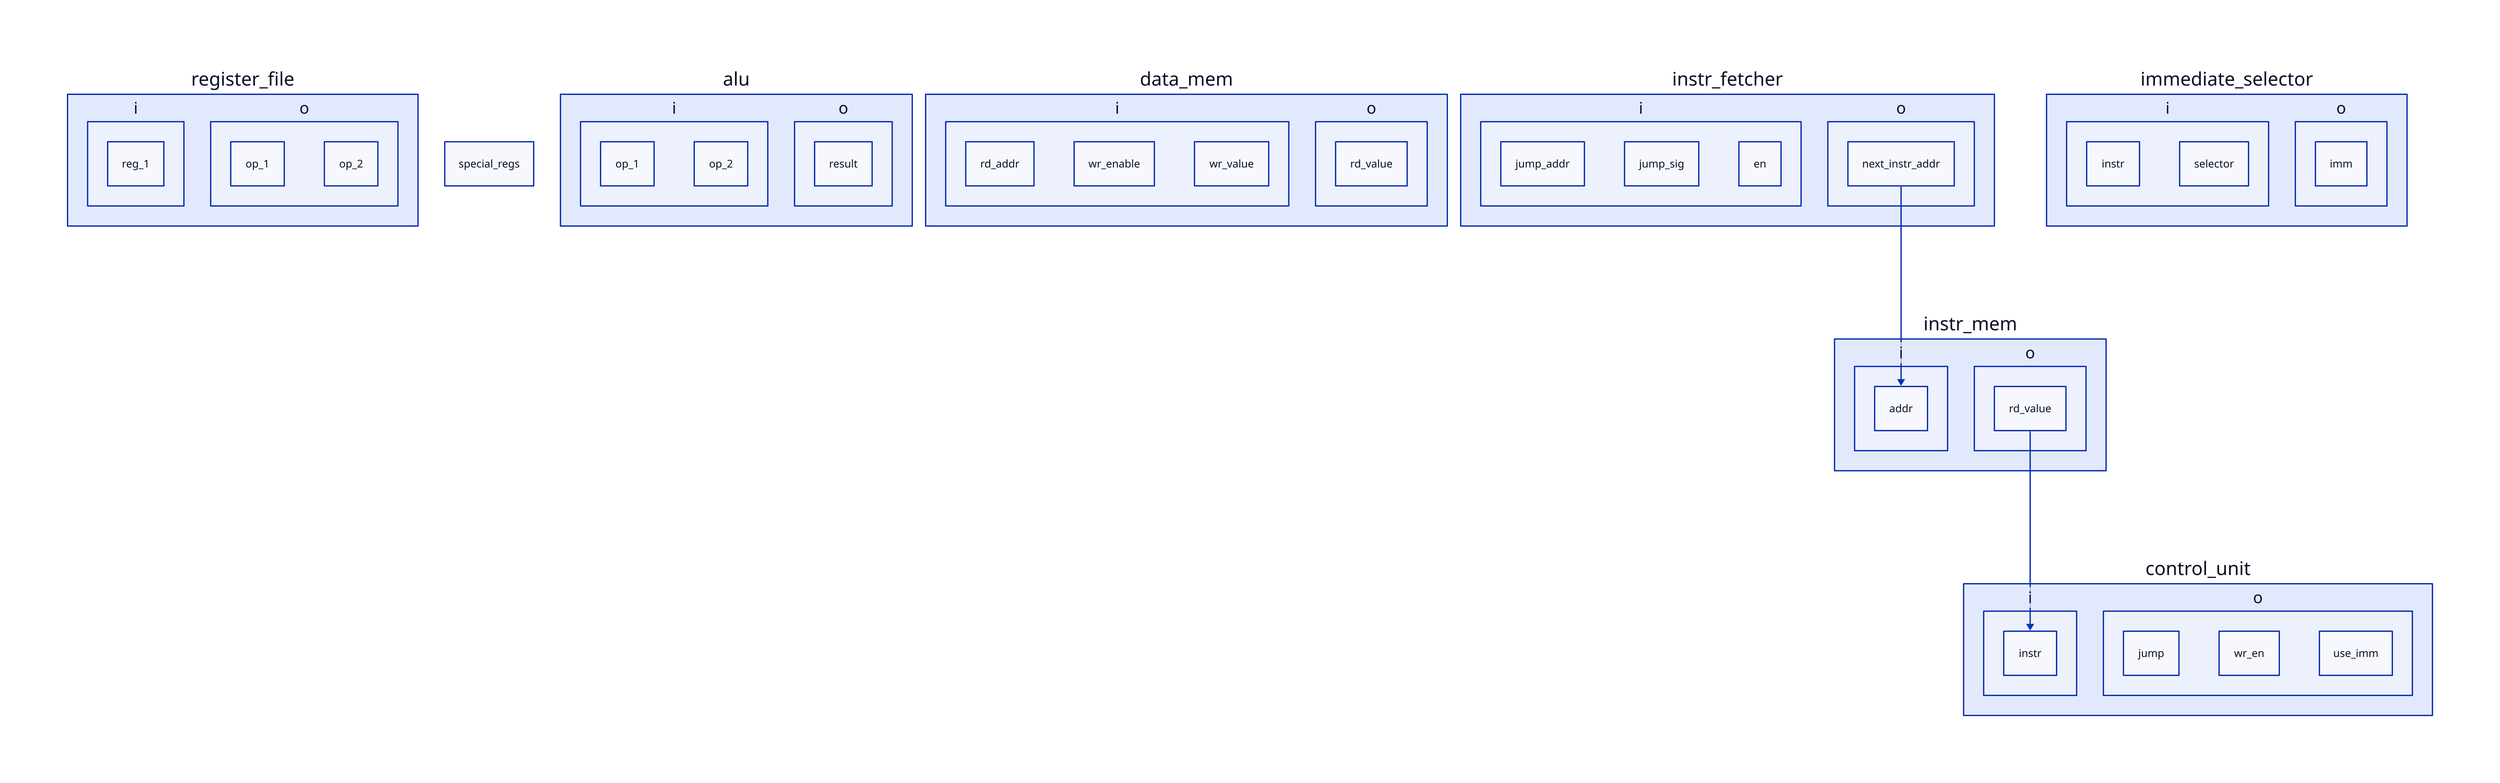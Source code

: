 vars: {
    d2-config: {
        layout-engine: tala
    }
}

# modules
register_file: {
    i: {
        reg_1
    }
    o: {
        op_1
        op_2
    }
}

special_regs: {
}

alu: {
    i: {
        op_1
        op_2
    }
    o: {
        result
    }
}

data_mem: {
    i: {
        rd_addr
        wr_enable
        wr_value
    }

    o: {
        rd_value
    }
}

instr_mem: {
    i: {
        addr
    }

    o: {
        rd_value
    }
}

# internally contains current address
instr_fetcher: {
    i: {
        jump_addr
        jump_sig
        en
    }
    o: {
        next_instr_addr
    }
}

control_unit: {
    i: {
        instr
    }
    o: {
        jump
        wr_en
        use_imm
    }
}

immediate_selector: {
    i: {
        instr
        selector
    }
    o: {
        imm
    }
}

# connections
instr_fetcher.o.next_instr_addr -> instr_mem.i.addr
instr_mem.o.rd_value -> control_unit.i.instr